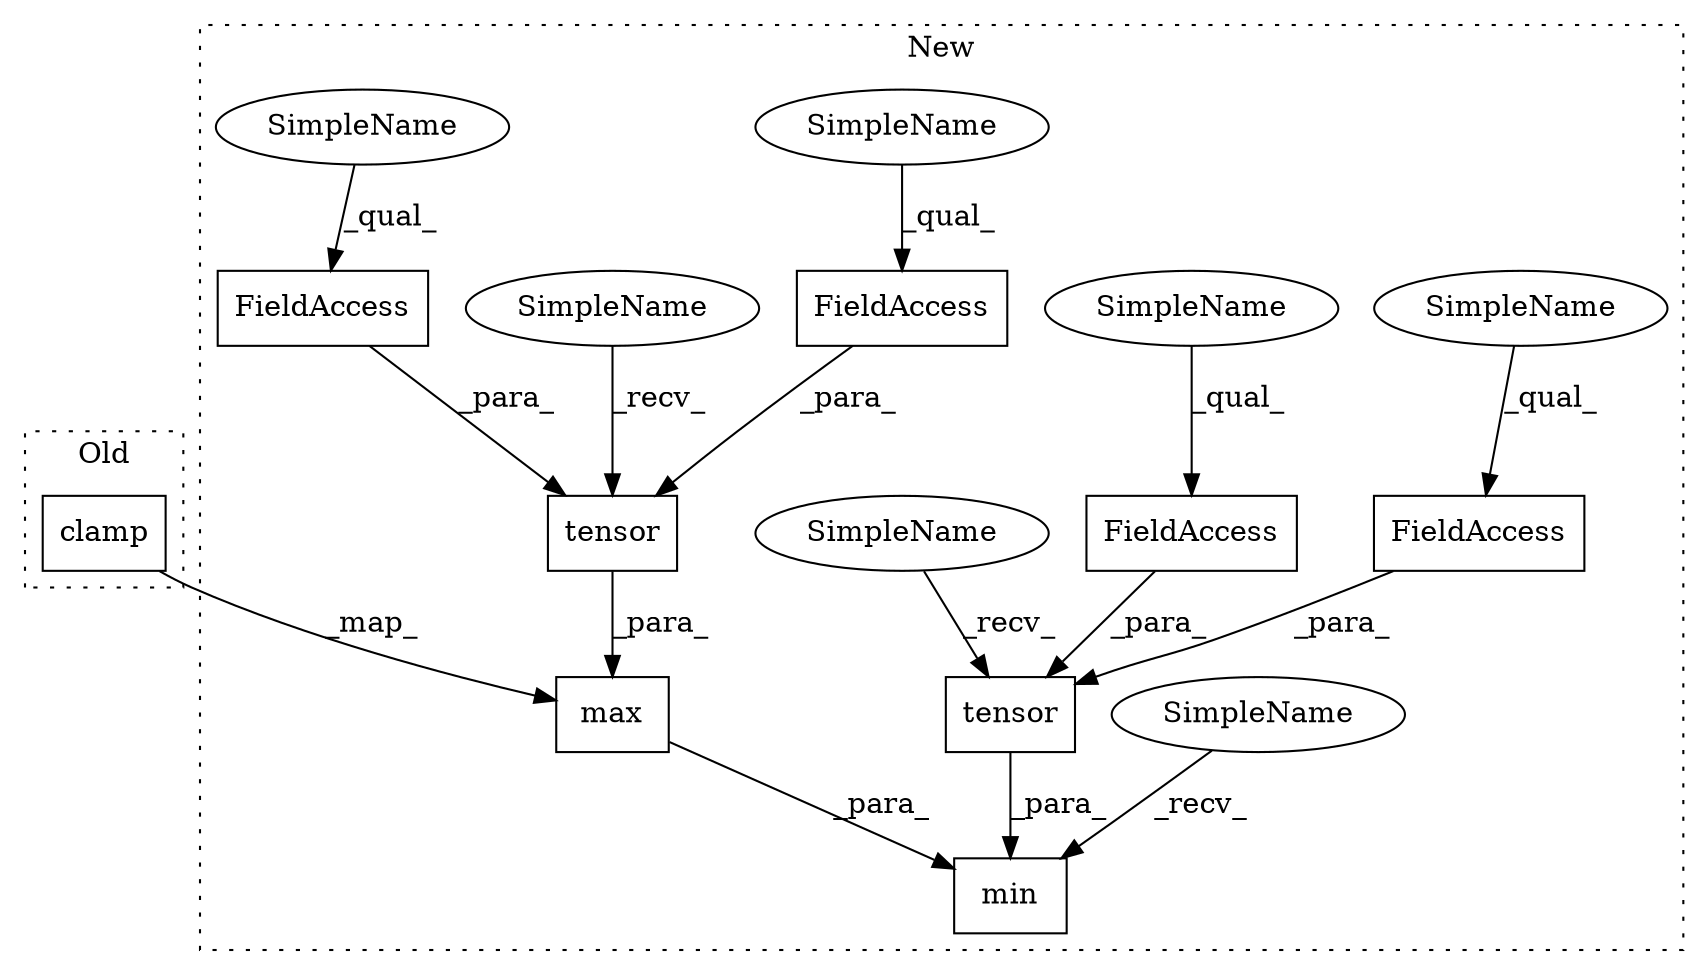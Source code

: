 digraph G {
subgraph cluster0 {
1 [label="clamp" a="32" s="4316,4412" l="6,1" shape="box"];
label = "Old";
style="dotted";
}
subgraph cluster1 {
2 [label="max" a="32" s="4342,4437" l="4,1" shape="box"];
3 [label="tensor" a="32" s="4382,4436" l="7,1" shape="box"];
4 [label="min" a="32" s="4332,4501" l="4,1" shape="box"];
5 [label="FieldAccess" a="22" s="4411" l="13" shape="box"];
6 [label="FieldAccess" a="22" s="4425" l="11" shape="box"];
7 [label="FieldAccess" a="22" s="4489" l="11" shape="box"];
8 [label="FieldAccess" a="22" s="4475" l="13" shape="box"];
9 [label="tensor" a="32" s="4445,4500" l="7,1" shape="box"];
10 [label="SimpleName" a="42" s="4326" l="5" shape="ellipse"];
11 [label="SimpleName" a="42" s="4475" l="5" shape="ellipse"];
12 [label="SimpleName" a="42" s="4376" l="5" shape="ellipse"];
13 [label="SimpleName" a="42" s="4439" l="5" shape="ellipse"];
14 [label="SimpleName" a="42" s="4411" l="5" shape="ellipse"];
15 [label="SimpleName" a="42" s="4425" l="4" shape="ellipse"];
16 [label="SimpleName" a="42" s="4489" l="4" shape="ellipse"];
label = "New";
style="dotted";
}
1 -> 2 [label="_map_"];
2 -> 4 [label="_para_"];
3 -> 2 [label="_para_"];
5 -> 3 [label="_para_"];
6 -> 3 [label="_para_"];
7 -> 9 [label="_para_"];
8 -> 9 [label="_para_"];
9 -> 4 [label="_para_"];
10 -> 4 [label="_recv_"];
11 -> 8 [label="_qual_"];
12 -> 3 [label="_recv_"];
13 -> 9 [label="_recv_"];
14 -> 5 [label="_qual_"];
15 -> 6 [label="_qual_"];
16 -> 7 [label="_qual_"];
}